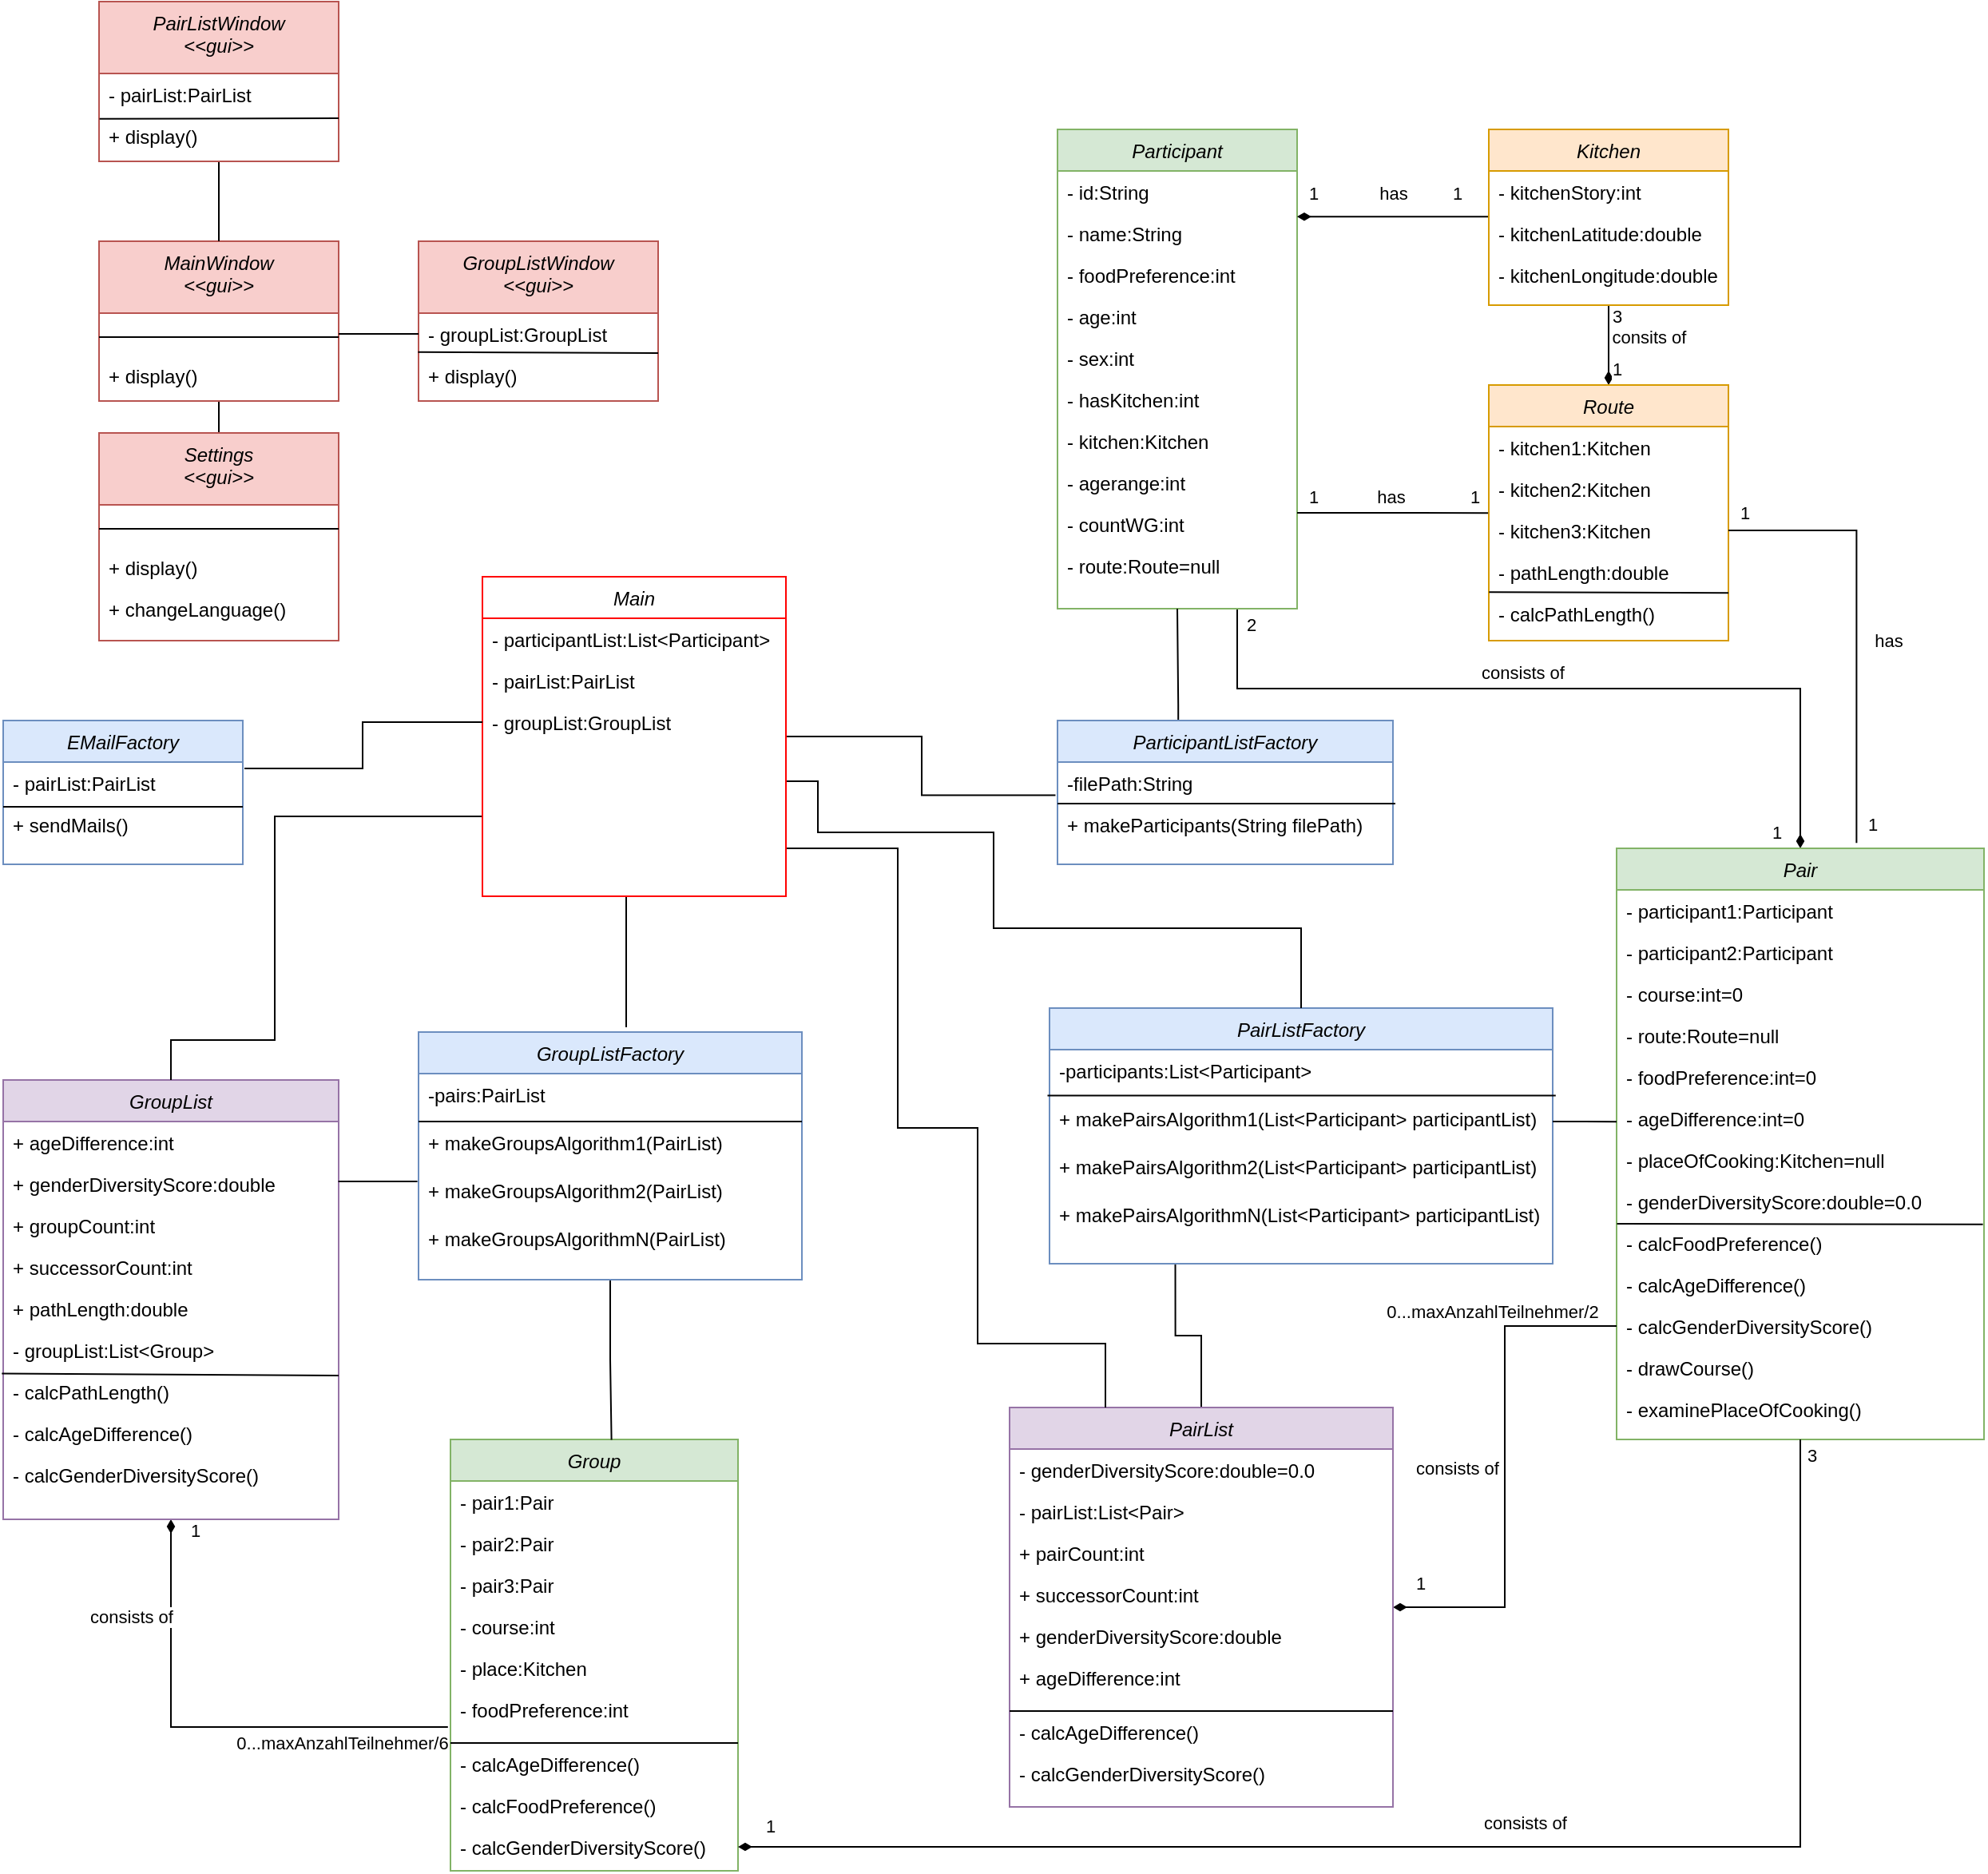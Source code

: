 <mxfile version="21.1.8" type="device">
  <diagram id="C5RBs43oDa-KdzZeNtuy" name="Page-1">
    <mxGraphModel dx="3352" dy="2572" grid="1" gridSize="10" guides="1" tooltips="1" connect="1" arrows="1" fold="1" page="1" pageScale="1" pageWidth="827" pageHeight="1169" math="0" shadow="0">
      <root>
        <mxCell id="WIyWlLk6GJQsqaUBKTNV-0" />
        <mxCell id="WIyWlLk6GJQsqaUBKTNV-1" parent="WIyWlLk6GJQsqaUBKTNV-0" />
        <mxCell id="pn9Ls0j83_W9WzENtGYj-28" style="edgeStyle=orthogonalEdgeStyle;rounded=0;orthogonalLoop=1;jettySize=auto;html=1;exitX=0.75;exitY=1;exitDx=0;exitDy=0;entryX=0.5;entryY=0;entryDx=0;entryDy=0;endArrow=diamondThin;endFill=1;startArrow=none;startFill=0;" edge="1" parent="WIyWlLk6GJQsqaUBKTNV-1" source="zkfFHV4jXpPFQw0GAbJ--0" target="CBg2-a1gh84XZF2JquD5-45">
          <mxGeometry relative="1" as="geometry">
            <Array as="points">
              <mxPoint x="132" y="370" />
              <mxPoint x="485" y="370" />
            </Array>
          </mxGeometry>
        </mxCell>
        <mxCell id="pn9Ls0j83_W9WzENtGYj-42" value="1" style="edgeLabel;html=1;align=center;verticalAlign=middle;resizable=0;points=[];" vertex="1" connectable="0" parent="pn9Ls0j83_W9WzENtGYj-28">
          <mxGeometry x="0.929" y="-3" relative="1" as="geometry">
            <mxPoint x="-12" y="8" as="offset" />
          </mxGeometry>
        </mxCell>
        <mxCell id="pn9Ls0j83_W9WzENtGYj-43" value="2" style="edgeLabel;html=1;align=center;verticalAlign=middle;resizable=0;points=[];" vertex="1" connectable="0" parent="pn9Ls0j83_W9WzENtGYj-28">
          <mxGeometry x="-0.945" y="-1" relative="1" as="geometry">
            <mxPoint x="9" y="-4" as="offset" />
          </mxGeometry>
        </mxCell>
        <mxCell id="pn9Ls0j83_W9WzENtGYj-44" value="consists of" style="edgeLabel;html=1;align=center;verticalAlign=middle;resizable=0;points=[];" vertex="1" connectable="0" parent="pn9Ls0j83_W9WzENtGYj-28">
          <mxGeometry x="-0.14" y="2" relative="1" as="geometry">
            <mxPoint x="12" y="-8" as="offset" />
          </mxGeometry>
        </mxCell>
        <mxCell id="zkfFHV4jXpPFQw0GAbJ--0" value="Participant" style="swimlane;fontStyle=2;align=center;verticalAlign=top;childLayout=stackLayout;horizontal=1;startSize=26;horizontalStack=0;resizeParent=1;resizeLast=0;collapsible=1;marginBottom=0;rounded=0;shadow=0;strokeWidth=1;fillColor=#d5e8d4;strokeColor=#82b366;" parent="WIyWlLk6GJQsqaUBKTNV-1" vertex="1">
          <mxGeometry x="20" y="20" width="150" height="300" as="geometry">
            <mxRectangle x="230" y="140" width="160" height="26" as="alternateBounds" />
          </mxGeometry>
        </mxCell>
        <mxCell id="zkfFHV4jXpPFQw0GAbJ--1" value="- id:String" style="text;align=left;verticalAlign=top;spacingLeft=4;spacingRight=4;overflow=hidden;rotatable=0;points=[[0,0.5],[1,0.5]];portConstraint=eastwest;" parent="zkfFHV4jXpPFQw0GAbJ--0" vertex="1">
          <mxGeometry y="26" width="150" height="26" as="geometry" />
        </mxCell>
        <mxCell id="zkfFHV4jXpPFQw0GAbJ--2" value="- name:String" style="text;align=left;verticalAlign=top;spacingLeft=4;spacingRight=4;overflow=hidden;rotatable=0;points=[[0,0.5],[1,0.5]];portConstraint=eastwest;rounded=0;shadow=0;html=0;" parent="zkfFHV4jXpPFQw0GAbJ--0" vertex="1">
          <mxGeometry y="52" width="150" height="26" as="geometry" />
        </mxCell>
        <mxCell id="CBg2-a1gh84XZF2JquD5-1" value="- foodPreference:int" style="text;align=left;verticalAlign=top;spacingLeft=4;spacingRight=4;overflow=hidden;rotatable=0;points=[[0,0.5],[1,0.5]];portConstraint=eastwest;rounded=0;shadow=0;html=0;" parent="zkfFHV4jXpPFQw0GAbJ--0" vertex="1">
          <mxGeometry y="78" width="150" height="26" as="geometry" />
        </mxCell>
        <mxCell id="zkfFHV4jXpPFQw0GAbJ--3" value="- age:int" style="text;align=left;verticalAlign=top;spacingLeft=4;spacingRight=4;overflow=hidden;rotatable=0;points=[[0,0.5],[1,0.5]];portConstraint=eastwest;rounded=0;shadow=0;html=0;" parent="zkfFHV4jXpPFQw0GAbJ--0" vertex="1">
          <mxGeometry y="104" width="150" height="26" as="geometry" />
        </mxCell>
        <mxCell id="CBg2-a1gh84XZF2JquD5-4" value="- sex:int" style="text;align=left;verticalAlign=top;spacingLeft=4;spacingRight=4;overflow=hidden;rotatable=0;points=[[0,0.5],[1,0.5]];portConstraint=eastwest;rounded=0;shadow=0;html=0;" parent="zkfFHV4jXpPFQw0GAbJ--0" vertex="1">
          <mxGeometry y="130" width="150" height="26" as="geometry" />
        </mxCell>
        <mxCell id="CBg2-a1gh84XZF2JquD5-5" value="- hasKitchen:int" style="text;align=left;verticalAlign=top;spacingLeft=4;spacingRight=4;overflow=hidden;rotatable=0;points=[[0,0.5],[1,0.5]];portConstraint=eastwest;rounded=0;shadow=0;html=0;" parent="zkfFHV4jXpPFQw0GAbJ--0" vertex="1">
          <mxGeometry y="156" width="150" height="26" as="geometry" />
        </mxCell>
        <mxCell id="CBg2-a1gh84XZF2JquD5-7" value="- kitchen:Kitchen" style="text;align=left;verticalAlign=top;spacingLeft=4;spacingRight=4;overflow=hidden;rotatable=0;points=[[0,0.5],[1,0.5]];portConstraint=eastwest;rounded=0;shadow=0;html=0;" parent="zkfFHV4jXpPFQw0GAbJ--0" vertex="1">
          <mxGeometry y="182" width="150" height="26" as="geometry" />
        </mxCell>
        <mxCell id="CBg2-a1gh84XZF2JquD5-10" value="- agerange:int" style="text;align=left;verticalAlign=top;spacingLeft=4;spacingRight=4;overflow=hidden;rotatable=0;points=[[0,0.5],[1,0.5]];portConstraint=eastwest;rounded=0;shadow=0;html=0;" parent="zkfFHV4jXpPFQw0GAbJ--0" vertex="1">
          <mxGeometry y="208" width="150" height="26" as="geometry" />
        </mxCell>
        <mxCell id="CBg2-a1gh84XZF2JquD5-11" value="- countWG:int" style="text;align=left;verticalAlign=top;spacingLeft=4;spacingRight=4;overflow=hidden;rotatable=0;points=[[0,0.5],[1,0.5]];portConstraint=eastwest;rounded=0;shadow=0;html=0;" parent="zkfFHV4jXpPFQw0GAbJ--0" vertex="1">
          <mxGeometry y="234" width="150" height="26" as="geometry" />
        </mxCell>
        <mxCell id="CBg2-a1gh84XZF2JquD5-30" value="- route:Route=null" style="text;align=left;verticalAlign=top;spacingLeft=4;spacingRight=4;overflow=hidden;rotatable=0;points=[[0,0.5],[1,0.5]];portConstraint=eastwest;rounded=0;shadow=0;html=0;" parent="zkfFHV4jXpPFQw0GAbJ--0" vertex="1">
          <mxGeometry y="260" width="150" height="26" as="geometry" />
        </mxCell>
        <mxCell id="CBg2-a1gh84XZF2JquD5-13" value="" style="endArrow=none;html=1;rounded=0;endFill=0;startArrow=diamondThin;startFill=1;" parent="WIyWlLk6GJQsqaUBKTNV-1" edge="1">
          <mxGeometry width="50" height="50" relative="1" as="geometry">
            <mxPoint x="170" y="74.58" as="sourcePoint" />
            <mxPoint x="290" y="74.58" as="targetPoint" />
          </mxGeometry>
        </mxCell>
        <mxCell id="CBg2-a1gh84XZF2JquD5-32" value="has" style="edgeLabel;html=1;align=center;verticalAlign=middle;resizable=0;points=[];" parent="CBg2-a1gh84XZF2JquD5-13" vertex="1" connectable="0">
          <mxGeometry x="-0.317" y="1" relative="1" as="geometry">
            <mxPoint x="19" y="-14" as="offset" />
          </mxGeometry>
        </mxCell>
        <mxCell id="CBg2-a1gh84XZF2JquD5-33" value="1" style="edgeLabel;html=1;align=center;verticalAlign=middle;resizable=0;points=[];" parent="CBg2-a1gh84XZF2JquD5-13" vertex="1" connectable="0">
          <mxGeometry x="-0.604" relative="1" as="geometry">
            <mxPoint x="-14" y="-15" as="offset" />
          </mxGeometry>
        </mxCell>
        <mxCell id="CBg2-a1gh84XZF2JquD5-34" value="1" style="edgeLabel;html=1;align=center;verticalAlign=middle;resizable=0;points=[];" parent="CBg2-a1gh84XZF2JquD5-13" vertex="1" connectable="0">
          <mxGeometry x="0.329" y="2" relative="1" as="geometry">
            <mxPoint x="20" y="-13" as="offset" />
          </mxGeometry>
        </mxCell>
        <mxCell id="pn9Ls0j83_W9WzENtGYj-34" value="1" style="edgeStyle=orthogonalEdgeStyle;rounded=0;orthogonalLoop=1;jettySize=auto;html=1;exitX=0.5;exitY=1;exitDx=0;exitDy=0;entryX=0.5;entryY=0;entryDx=0;entryDy=0;endArrow=diamondThin;endFill=1;" edge="1" parent="WIyWlLk6GJQsqaUBKTNV-1" source="CBg2-a1gh84XZF2JquD5-16" target="CBg2-a1gh84XZF2JquD5-35">
          <mxGeometry x="0.6" y="5" relative="1" as="geometry">
            <mxPoint as="offset" />
          </mxGeometry>
        </mxCell>
        <mxCell id="pn9Ls0j83_W9WzENtGYj-48" value="3" style="edgeLabel;html=1;align=center;verticalAlign=middle;resizable=0;points=[];" vertex="1" connectable="0" parent="pn9Ls0j83_W9WzENtGYj-34">
          <mxGeometry x="-0.813" relative="1" as="geometry">
            <mxPoint x="5" y="2" as="offset" />
          </mxGeometry>
        </mxCell>
        <mxCell id="pn9Ls0j83_W9WzENtGYj-49" value="consits of" style="edgeLabel;html=1;align=center;verticalAlign=middle;resizable=0;points=[];" vertex="1" connectable="0" parent="pn9Ls0j83_W9WzENtGYj-34">
          <mxGeometry x="-0.712" y="-1" relative="1" as="geometry">
            <mxPoint x="26" y="13" as="offset" />
          </mxGeometry>
        </mxCell>
        <mxCell id="CBg2-a1gh84XZF2JquD5-16" value="Kitchen" style="swimlane;fontStyle=2;align=center;verticalAlign=top;childLayout=stackLayout;horizontal=1;startSize=26;horizontalStack=0;resizeParent=1;resizeLast=0;collapsible=1;marginBottom=0;rounded=0;shadow=0;strokeWidth=1;fillColor=#ffe6cc;strokeColor=#d79b00;" parent="WIyWlLk6GJQsqaUBKTNV-1" vertex="1">
          <mxGeometry x="290" y="20" width="150" height="110" as="geometry">
            <mxRectangle x="230" y="140" width="160" height="26" as="alternateBounds" />
          </mxGeometry>
        </mxCell>
        <mxCell id="CBg2-a1gh84XZF2JquD5-27" value="- kitchenStory:int" style="text;align=left;verticalAlign=top;spacingLeft=4;spacingRight=4;overflow=hidden;rotatable=0;points=[[0,0.5],[1,0.5]];portConstraint=eastwest;" parent="CBg2-a1gh84XZF2JquD5-16" vertex="1">
          <mxGeometry y="26" width="150" height="26" as="geometry" />
        </mxCell>
        <mxCell id="CBg2-a1gh84XZF2JquD5-28" value="- kitchenLatitude:double" style="text;align=left;verticalAlign=top;spacingLeft=4;spacingRight=4;overflow=hidden;rotatable=0;points=[[0,0.5],[1,0.5]];portConstraint=eastwest;" parent="CBg2-a1gh84XZF2JquD5-16" vertex="1">
          <mxGeometry y="52" width="150" height="26" as="geometry" />
        </mxCell>
        <mxCell id="CBg2-a1gh84XZF2JquD5-29" value="- kitchenLongitude:double" style="text;align=left;verticalAlign=top;spacingLeft=4;spacingRight=4;overflow=hidden;rotatable=0;points=[[0,0.5],[1,0.5]];portConstraint=eastwest;" parent="CBg2-a1gh84XZF2JquD5-16" vertex="1">
          <mxGeometry y="78" width="150" height="26" as="geometry" />
        </mxCell>
        <mxCell id="CBg2-a1gh84XZF2JquD5-35" value="Route" style="swimlane;fontStyle=2;align=center;verticalAlign=top;childLayout=stackLayout;horizontal=1;startSize=26;horizontalStack=0;resizeParent=1;resizeLast=0;collapsible=1;marginBottom=0;rounded=0;shadow=0;strokeWidth=1;fillColor=#ffe6cc;strokeColor=#d79b00;" parent="WIyWlLk6GJQsqaUBKTNV-1" vertex="1">
          <mxGeometry x="290" y="180" width="150" height="160" as="geometry">
            <mxRectangle x="230" y="140" width="160" height="26" as="alternateBounds" />
          </mxGeometry>
        </mxCell>
        <mxCell id="CBg2-a1gh84XZF2JquD5-36" value="- kitchen1:Kitchen" style="text;align=left;verticalAlign=top;spacingLeft=4;spacingRight=4;overflow=hidden;rotatable=0;points=[[0,0.5],[1,0.5]];portConstraint=eastwest;" parent="CBg2-a1gh84XZF2JquD5-35" vertex="1">
          <mxGeometry y="26" width="150" height="26" as="geometry" />
        </mxCell>
        <mxCell id="CBg2-a1gh84XZF2JquD5-37" value="- kitchen2:Kitchen" style="text;align=left;verticalAlign=top;spacingLeft=4;spacingRight=4;overflow=hidden;rotatable=0;points=[[0,0.5],[1,0.5]];portConstraint=eastwest;" parent="CBg2-a1gh84XZF2JquD5-35" vertex="1">
          <mxGeometry y="52" width="150" height="26" as="geometry" />
        </mxCell>
        <mxCell id="CBg2-a1gh84XZF2JquD5-38" value="- kitchen3:Kitchen" style="text;align=left;verticalAlign=top;spacingLeft=4;spacingRight=4;overflow=hidden;rotatable=0;points=[[0,0.5],[1,0.5]];portConstraint=eastwest;" parent="CBg2-a1gh84XZF2JquD5-35" vertex="1">
          <mxGeometry y="78" width="150" height="26" as="geometry" />
        </mxCell>
        <mxCell id="CBg2-a1gh84XZF2JquD5-39" value="- pathLength:double" style="text;align=left;verticalAlign=top;spacingLeft=4;spacingRight=4;overflow=hidden;rotatable=0;points=[[0,0.5],[1,0.5]];portConstraint=eastwest;" parent="CBg2-a1gh84XZF2JquD5-35" vertex="1">
          <mxGeometry y="104" width="150" height="26" as="geometry" />
        </mxCell>
        <mxCell id="pn9Ls0j83_W9WzENtGYj-53" value="" style="endArrow=none;html=1;rounded=0;exitX=0.001;exitY=-0.013;exitDx=0;exitDy=0;exitPerimeter=0;entryX=1;entryY=0.003;entryDx=0;entryDy=0;entryPerimeter=0;" edge="1" parent="CBg2-a1gh84XZF2JquD5-35" source="pn9Ls0j83_W9WzENtGYj-54" target="pn9Ls0j83_W9WzENtGYj-54">
          <mxGeometry width="50" height="50" relative="1" as="geometry">
            <mxPoint x="100" y="180" as="sourcePoint" />
            <mxPoint x="150" y="130" as="targetPoint" />
          </mxGeometry>
        </mxCell>
        <mxCell id="pn9Ls0j83_W9WzENtGYj-54" value="- calcPathLength()" style="text;align=left;verticalAlign=top;spacingLeft=4;spacingRight=4;overflow=hidden;rotatable=0;points=[[0,0.5],[1,0.5]];portConstraint=eastwest;" vertex="1" parent="CBg2-a1gh84XZF2JquD5-35">
          <mxGeometry y="130" width="150" height="26" as="geometry" />
        </mxCell>
        <mxCell id="CBg2-a1gh84XZF2JquD5-40" value="" style="endArrow=none;html=1;rounded=0;entryX=-0.003;entryY=0.08;entryDx=0;entryDy=0;entryPerimeter=0;endFill=0;" parent="WIyWlLk6GJQsqaUBKTNV-1" target="CBg2-a1gh84XZF2JquD5-38" edge="1">
          <mxGeometry width="50" height="50" relative="1" as="geometry">
            <mxPoint x="170" y="260" as="sourcePoint" />
            <mxPoint x="220" y="210" as="targetPoint" />
          </mxGeometry>
        </mxCell>
        <mxCell id="CBg2-a1gh84XZF2JquD5-41" value="has&amp;nbsp;" style="edgeLabel;html=1;align=center;verticalAlign=middle;resizable=0;points=[];" parent="CBg2-a1gh84XZF2JquD5-40" vertex="1" connectable="0">
          <mxGeometry x="-0.164" relative="1" as="geometry">
            <mxPoint x="10" y="-10" as="offset" />
          </mxGeometry>
        </mxCell>
        <mxCell id="CBg2-a1gh84XZF2JquD5-42" value="1" style="edgeLabel;html=1;align=center;verticalAlign=middle;resizable=0;points=[];" parent="CBg2-a1gh84XZF2JquD5-40" vertex="1" connectable="0">
          <mxGeometry x="-0.568" y="2" relative="1" as="geometry">
            <mxPoint x="-16" y="-8" as="offset" />
          </mxGeometry>
        </mxCell>
        <mxCell id="CBg2-a1gh84XZF2JquD5-43" value="1" style="edgeLabel;html=1;align=center;verticalAlign=middle;resizable=0;points=[];" parent="CBg2-a1gh84XZF2JquD5-40" vertex="1" connectable="0">
          <mxGeometry x="0.529" y="1" relative="1" as="geometry">
            <mxPoint x="19" y="-9" as="offset" />
          </mxGeometry>
        </mxCell>
        <mxCell id="CBg2-a1gh84XZF2JquD5-45" value="Pair" style="swimlane;fontStyle=2;align=center;verticalAlign=top;childLayout=stackLayout;horizontal=1;startSize=26;horizontalStack=0;resizeParent=1;resizeLast=0;collapsible=1;marginBottom=0;rounded=0;shadow=0;strokeWidth=1;fillColor=#d5e8d4;strokeColor=#82b366;" parent="WIyWlLk6GJQsqaUBKTNV-1" vertex="1">
          <mxGeometry x="370" y="470" width="230" height="370" as="geometry">
            <mxRectangle x="230" y="140" width="160" height="26" as="alternateBounds" />
          </mxGeometry>
        </mxCell>
        <mxCell id="pn9Ls0j83_W9WzENtGYj-27" value="- participant1:Participant" style="text;align=left;verticalAlign=top;spacingLeft=4;spacingRight=4;overflow=hidden;rotatable=0;points=[[0,0.5],[1,0.5]];portConstraint=eastwest;" vertex="1" parent="CBg2-a1gh84XZF2JquD5-45">
          <mxGeometry y="26" width="230" height="26" as="geometry" />
        </mxCell>
        <mxCell id="pn9Ls0j83_W9WzENtGYj-29" value="- participant2:Participant" style="text;align=left;verticalAlign=top;spacingLeft=4;spacingRight=4;overflow=hidden;rotatable=0;points=[[0,0.5],[1,0.5]];portConstraint=eastwest;" vertex="1" parent="CBg2-a1gh84XZF2JquD5-45">
          <mxGeometry y="52" width="230" height="26" as="geometry" />
        </mxCell>
        <mxCell id="pn9Ls0j83_W9WzENtGYj-31" value="- course:int=0" style="text;align=left;verticalAlign=top;spacingLeft=4;spacingRight=4;overflow=hidden;rotatable=0;points=[[0,0.5],[1,0.5]];portConstraint=eastwest;" vertex="1" parent="CBg2-a1gh84XZF2JquD5-45">
          <mxGeometry y="78" width="230" height="26" as="geometry" />
        </mxCell>
        <mxCell id="pn9Ls0j83_W9WzENtGYj-32" value="- route:Route=null" style="text;align=left;verticalAlign=top;spacingLeft=4;spacingRight=4;overflow=hidden;rotatable=0;points=[[0,0.5],[1,0.5]];portConstraint=eastwest;" vertex="1" parent="CBg2-a1gh84XZF2JquD5-45">
          <mxGeometry y="104" width="230" height="26" as="geometry" />
        </mxCell>
        <mxCell id="pn9Ls0j83_W9WzENtGYj-36" value="- foodPreference:int=0" style="text;align=left;verticalAlign=top;spacingLeft=4;spacingRight=4;overflow=hidden;rotatable=0;points=[[0,0.5],[1,0.5]];portConstraint=eastwest;" vertex="1" parent="CBg2-a1gh84XZF2JquD5-45">
          <mxGeometry y="130" width="230" height="26" as="geometry" />
        </mxCell>
        <mxCell id="pn9Ls0j83_W9WzENtGYj-37" value="- ageDifference:int=0" style="text;align=left;verticalAlign=top;spacingLeft=4;spacingRight=4;overflow=hidden;rotatable=0;points=[[0,0.5],[1,0.5]];portConstraint=eastwest;" vertex="1" parent="CBg2-a1gh84XZF2JquD5-45">
          <mxGeometry y="156" width="230" height="26" as="geometry" />
        </mxCell>
        <mxCell id="pn9Ls0j83_W9WzENtGYj-56" value="- placeOfCooking:Kitchen=null" style="text;align=left;verticalAlign=top;spacingLeft=4;spacingRight=4;overflow=hidden;rotatable=0;points=[[0,0.5],[1,0.5]];portConstraint=eastwest;" vertex="1" parent="CBg2-a1gh84XZF2JquD5-45">
          <mxGeometry y="182" width="230" height="26" as="geometry" />
        </mxCell>
        <mxCell id="pn9Ls0j83_W9WzENtGYj-38" value="- genderDiversityScore:double=0.0" style="text;align=left;verticalAlign=top;spacingLeft=4;spacingRight=4;overflow=hidden;rotatable=0;points=[[0,0.5],[1,0.5]];portConstraint=eastwest;" vertex="1" parent="CBg2-a1gh84XZF2JquD5-45">
          <mxGeometry y="208" width="230" height="26" as="geometry" />
        </mxCell>
        <mxCell id="pn9Ls0j83_W9WzENtGYj-40" value="" style="endArrow=none;html=1;rounded=0;exitX=0.001;exitY=1.038;exitDx=0;exitDy=0;exitPerimeter=0;entryX=0.997;entryY=1.054;entryDx=0;entryDy=0;entryPerimeter=0;" edge="1" parent="CBg2-a1gh84XZF2JquD5-45" source="pn9Ls0j83_W9WzENtGYj-38" target="pn9Ls0j83_W9WzENtGYj-38">
          <mxGeometry width="50" height="50" relative="1" as="geometry">
            <mxPoint x="180" y="258" as="sourcePoint" />
            <mxPoint x="230" y="210" as="targetPoint" />
          </mxGeometry>
        </mxCell>
        <mxCell id="pn9Ls0j83_W9WzENtGYj-41" value="- calcFoodPreference()" style="text;align=left;verticalAlign=top;spacingLeft=4;spacingRight=4;overflow=hidden;rotatable=0;points=[[0,0.5],[1,0.5]];portConstraint=eastwest;" vertex="1" parent="CBg2-a1gh84XZF2JquD5-45">
          <mxGeometry y="234" width="230" height="26" as="geometry" />
        </mxCell>
        <mxCell id="pn9Ls0j83_W9WzENtGYj-50" value="- calcAgeDifference()" style="text;align=left;verticalAlign=top;spacingLeft=4;spacingRight=4;overflow=hidden;rotatable=0;points=[[0,0.5],[1,0.5]];portConstraint=eastwest;" vertex="1" parent="CBg2-a1gh84XZF2JquD5-45">
          <mxGeometry y="260" width="230" height="26" as="geometry" />
        </mxCell>
        <mxCell id="pn9Ls0j83_W9WzENtGYj-51" value="- calcGenderDiversityScore()" style="text;align=left;verticalAlign=top;spacingLeft=4;spacingRight=4;overflow=hidden;rotatable=0;points=[[0,0.5],[1,0.5]];portConstraint=eastwest;" vertex="1" parent="CBg2-a1gh84XZF2JquD5-45">
          <mxGeometry y="286" width="230" height="26" as="geometry" />
        </mxCell>
        <mxCell id="pn9Ls0j83_W9WzENtGYj-55" value="- drawCourse()" style="text;align=left;verticalAlign=top;spacingLeft=4;spacingRight=4;overflow=hidden;rotatable=0;points=[[0,0.5],[1,0.5]];portConstraint=eastwest;" vertex="1" parent="CBg2-a1gh84XZF2JquD5-45">
          <mxGeometry y="312" width="230" height="26" as="geometry" />
        </mxCell>
        <mxCell id="pn9Ls0j83_W9WzENtGYj-58" value="- examinePlaceOfCooking()" style="text;align=left;verticalAlign=top;spacingLeft=4;spacingRight=4;overflow=hidden;rotatable=0;points=[[0,0.5],[1,0.5]];portConstraint=eastwest;" vertex="1" parent="CBg2-a1gh84XZF2JquD5-45">
          <mxGeometry y="338" width="230" height="26" as="geometry" />
        </mxCell>
        <mxCell id="CBg2-a1gh84XZF2JquD5-49" value="Group" style="swimlane;fontStyle=2;align=center;verticalAlign=top;childLayout=stackLayout;horizontal=1;startSize=26;horizontalStack=0;resizeParent=1;resizeLast=0;collapsible=1;marginBottom=0;rounded=0;shadow=0;strokeWidth=1;fillColor=#d5e8d4;strokeColor=#82b366;" parent="WIyWlLk6GJQsqaUBKTNV-1" vertex="1">
          <mxGeometry x="-360" y="840" width="180" height="270" as="geometry">
            <mxRectangle x="230" y="140" width="160" height="26" as="alternateBounds" />
          </mxGeometry>
        </mxCell>
        <mxCell id="pn9Ls0j83_W9WzENtGYj-92" value="- pair1:Pair" style="text;align=left;verticalAlign=top;spacingLeft=4;spacingRight=4;overflow=hidden;rotatable=0;points=[[0,0.5],[1,0.5]];portConstraint=eastwest;" vertex="1" parent="CBg2-a1gh84XZF2JquD5-49">
          <mxGeometry y="26" width="180" height="26" as="geometry" />
        </mxCell>
        <mxCell id="pn9Ls0j83_W9WzENtGYj-93" value="- pair2:Pair" style="text;align=left;verticalAlign=top;spacingLeft=4;spacingRight=4;overflow=hidden;rotatable=0;points=[[0,0.5],[1,0.5]];portConstraint=eastwest;" vertex="1" parent="CBg2-a1gh84XZF2JquD5-49">
          <mxGeometry y="52" width="180" height="26" as="geometry" />
        </mxCell>
        <mxCell id="pn9Ls0j83_W9WzENtGYj-94" value="- pair3:Pair" style="text;align=left;verticalAlign=top;spacingLeft=4;spacingRight=4;overflow=hidden;rotatable=0;points=[[0,0.5],[1,0.5]];portConstraint=eastwest;" vertex="1" parent="CBg2-a1gh84XZF2JquD5-49">
          <mxGeometry y="78" width="180" height="26" as="geometry" />
        </mxCell>
        <mxCell id="pn9Ls0j83_W9WzENtGYj-95" value="- course:int" style="text;align=left;verticalAlign=top;spacingLeft=4;spacingRight=4;overflow=hidden;rotatable=0;points=[[0,0.5],[1,0.5]];portConstraint=eastwest;" vertex="1" parent="CBg2-a1gh84XZF2JquD5-49">
          <mxGeometry y="104" width="180" height="26" as="geometry" />
        </mxCell>
        <mxCell id="pn9Ls0j83_W9WzENtGYj-96" value="- place:Kitchen" style="text;align=left;verticalAlign=top;spacingLeft=4;spacingRight=4;overflow=hidden;rotatable=0;points=[[0,0.5],[1,0.5]];portConstraint=eastwest;" vertex="1" parent="CBg2-a1gh84XZF2JquD5-49">
          <mxGeometry y="130" width="180" height="26" as="geometry" />
        </mxCell>
        <mxCell id="pn9Ls0j83_W9WzENtGYj-98" value="" style="endArrow=none;html=1;rounded=0;" edge="1" parent="CBg2-a1gh84XZF2JquD5-49">
          <mxGeometry width="50" height="50" relative="1" as="geometry">
            <mxPoint y="190" as="sourcePoint" />
            <mxPoint x="150" y="190" as="targetPoint" />
          </mxGeometry>
        </mxCell>
        <mxCell id="pn9Ls0j83_W9WzENtGYj-99" value="- foodPreference:int" style="text;align=left;verticalAlign=top;spacingLeft=4;spacingRight=4;overflow=hidden;rotatable=0;points=[[0,0.5],[1,0.5]];portConstraint=eastwest;" vertex="1" parent="CBg2-a1gh84XZF2JquD5-49">
          <mxGeometry y="156" width="180" height="26" as="geometry" />
        </mxCell>
        <mxCell id="pn9Ls0j83_W9WzENtGYj-101" style="text;align=left;verticalAlign=top;spacingLeft=4;spacingRight=4;overflow=hidden;rotatable=0;points=[[0,0.5],[1,0.5]];portConstraint=eastwest;" vertex="1" parent="CBg2-a1gh84XZF2JquD5-49">
          <mxGeometry y="182" width="180" height="8" as="geometry" />
        </mxCell>
        <mxCell id="pn9Ls0j83_W9WzENtGYj-104" value="" style="endArrow=none;html=1;rounded=0;exitX=0.828;exitY=-0.001;exitDx=0;exitDy=0;exitPerimeter=0;" edge="1" parent="CBg2-a1gh84XZF2JquD5-49" source="pn9Ls0j83_W9WzENtGYj-100">
          <mxGeometry width="50" height="50" relative="1" as="geometry">
            <mxPoint x="130" y="240" as="sourcePoint" />
            <mxPoint x="180" y="190" as="targetPoint" />
          </mxGeometry>
        </mxCell>
        <mxCell id="pn9Ls0j83_W9WzENtGYj-100" value="- calcAgeDifference()" style="text;align=left;verticalAlign=top;spacingLeft=4;spacingRight=4;overflow=hidden;rotatable=0;points=[[0,0.5],[1,0.5]];portConstraint=eastwest;" vertex="1" parent="CBg2-a1gh84XZF2JquD5-49">
          <mxGeometry y="190" width="180" height="26" as="geometry" />
        </mxCell>
        <mxCell id="pn9Ls0j83_W9WzENtGYj-102" value="- calcFoodPreference()" style="text;align=left;verticalAlign=top;spacingLeft=4;spacingRight=4;overflow=hidden;rotatable=0;points=[[0,0.5],[1,0.5]];portConstraint=eastwest;" vertex="1" parent="CBg2-a1gh84XZF2JquD5-49">
          <mxGeometry y="216" width="180" height="26" as="geometry" />
        </mxCell>
        <mxCell id="pn9Ls0j83_W9WzENtGYj-103" value="- calcGenderDiversityScore()" style="text;align=left;verticalAlign=top;spacingLeft=4;spacingRight=4;overflow=hidden;rotatable=0;points=[[0,0.5],[1,0.5]];portConstraint=eastwest;" vertex="1" parent="CBg2-a1gh84XZF2JquD5-49">
          <mxGeometry y="242" width="180" height="26" as="geometry" />
        </mxCell>
        <mxCell id="pn9Ls0j83_W9WzENtGYj-0" style="edgeStyle=orthogonalEdgeStyle;rounded=0;orthogonalLoop=1;jettySize=auto;html=1;entryX=0.5;entryY=1;entryDx=0;entryDy=0;endArrow=none;endFill=0;exitX=0.36;exitY=0.004;exitDx=0;exitDy=0;exitPerimeter=0;" edge="1" parent="WIyWlLk6GJQsqaUBKTNV-1" source="CBg2-a1gh84XZF2JquD5-50" target="zkfFHV4jXpPFQw0GAbJ--0">
          <mxGeometry relative="1" as="geometry">
            <mxPoint x="100" y="380" as="sourcePoint" />
            <Array as="points">
              <mxPoint x="96" y="380" />
              <mxPoint x="95" y="380" />
            </Array>
          </mxGeometry>
        </mxCell>
        <mxCell id="CBg2-a1gh84XZF2JquD5-50" value="ParticipantListFactory" style="swimlane;fontStyle=2;align=center;verticalAlign=top;childLayout=stackLayout;horizontal=1;startSize=26;horizontalStack=0;resizeParent=1;resizeLast=0;collapsible=1;marginBottom=0;rounded=0;shadow=0;strokeWidth=1;fillColor=#dae8fc;strokeColor=#6c8ebf;" parent="WIyWlLk6GJQsqaUBKTNV-1" vertex="1">
          <mxGeometry x="20" y="390" width="210" height="90" as="geometry">
            <mxRectangle x="230" y="140" width="160" height="26" as="alternateBounds" />
          </mxGeometry>
        </mxCell>
        <mxCell id="pn9Ls0j83_W9WzENtGYj-2" value="" style="endArrow=none;html=1;rounded=0;entryX=1.007;entryY=0.998;entryDx=0;entryDy=0;entryPerimeter=0;" edge="1" parent="CBg2-a1gh84XZF2JquD5-50">
          <mxGeometry width="50" height="50" relative="1" as="geometry">
            <mxPoint y="52" as="sourcePoint" />
            <mxPoint x="211.47" y="51.948" as="targetPoint" />
          </mxGeometry>
        </mxCell>
        <mxCell id="pn9Ls0j83_W9WzENtGYj-23" value="-filePath:String" style="text;align=left;verticalAlign=top;spacingLeft=4;spacingRight=4;overflow=hidden;rotatable=0;points=[[0,0.5],[1,0.5]];portConstraint=eastwest;rounded=0;shadow=0;html=0;" vertex="1" parent="CBg2-a1gh84XZF2JquD5-50">
          <mxGeometry y="26" width="210" height="26" as="geometry" />
        </mxCell>
        <mxCell id="pn9Ls0j83_W9WzENtGYj-3" value="+ makeParticipants(String filePath)" style="text;align=left;verticalAlign=top;spacingLeft=4;spacingRight=4;overflow=hidden;rotatable=0;points=[[0,0.5],[1,0.5]];portConstraint=eastwest;rounded=0;shadow=0;html=0;" vertex="1" parent="CBg2-a1gh84XZF2JquD5-50">
          <mxGeometry y="52" width="210" height="26" as="geometry" />
        </mxCell>
        <mxCell id="pn9Ls0j83_W9WzENtGYj-73" style="edgeStyle=orthogonalEdgeStyle;rounded=0;orthogonalLoop=1;jettySize=auto;html=1;exitX=0.25;exitY=1;exitDx=0;exitDy=0;entryX=0.5;entryY=0;entryDx=0;entryDy=0;endArrow=none;endFill=0;" edge="1" parent="WIyWlLk6GJQsqaUBKTNV-1" source="CBg2-a1gh84XZF2JquD5-51" target="CBg2-a1gh84XZF2JquD5-54">
          <mxGeometry relative="1" as="geometry" />
        </mxCell>
        <mxCell id="CBg2-a1gh84XZF2JquD5-51" value="PairListFactory" style="swimlane;fontStyle=2;align=center;verticalAlign=top;childLayout=stackLayout;horizontal=1;startSize=26;horizontalStack=0;resizeParent=1;resizeLast=0;collapsible=1;marginBottom=0;rounded=0;shadow=0;strokeWidth=1;fillColor=#dae8fc;strokeColor=#6c8ebf;" parent="WIyWlLk6GJQsqaUBKTNV-1" vertex="1">
          <mxGeometry x="15" y="570" width="315" height="160" as="geometry">
            <mxRectangle x="230" y="140" width="160" height="26" as="alternateBounds" />
          </mxGeometry>
        </mxCell>
        <mxCell id="pn9Ls0j83_W9WzENtGYj-21" value="-participants:List&lt;Participant&gt;" style="text;align=left;verticalAlign=top;spacingLeft=4;spacingRight=4;overflow=hidden;rotatable=0;points=[[0,0.5],[1,0.5]];portConstraint=eastwest;rounded=0;shadow=0;html=0;" vertex="1" parent="CBg2-a1gh84XZF2JquD5-51">
          <mxGeometry y="26" width="315" height="30" as="geometry" />
        </mxCell>
        <mxCell id="pn9Ls0j83_W9WzENtGYj-22" value="" style="endArrow=none;html=1;rounded=0;entryX=1.006;entryY=-0.043;entryDx=0;entryDy=0;entryPerimeter=0;exitX=-0.004;exitY=0.96;exitDx=0;exitDy=0;exitPerimeter=0;" edge="1" parent="CBg2-a1gh84XZF2JquD5-51" source="pn9Ls0j83_W9WzENtGYj-21" target="pn9Ls0j83_W9WzENtGYj-20">
          <mxGeometry width="50" height="50" relative="1" as="geometry">
            <mxPoint x="12.5" y="54.41" as="sourcePoint" />
            <mxPoint x="252.5" y="54.41" as="targetPoint" />
          </mxGeometry>
        </mxCell>
        <mxCell id="pn9Ls0j83_W9WzENtGYj-35" style="edgeStyle=orthogonalEdgeStyle;rounded=0;orthogonalLoop=1;jettySize=auto;html=1;exitX=1;exitY=0.5;exitDx=0;exitDy=0;endArrow=none;endFill=0;" edge="1" parent="CBg2-a1gh84XZF2JquD5-51" source="pn9Ls0j83_W9WzENtGYj-20">
          <mxGeometry relative="1" as="geometry">
            <mxPoint x="355" y="71.176" as="targetPoint" />
          </mxGeometry>
        </mxCell>
        <mxCell id="pn9Ls0j83_W9WzENtGYj-20" value="+ makePairsAlgorithm1(List&lt;Participant&gt; participantList)" style="text;align=left;verticalAlign=top;spacingLeft=4;spacingRight=4;overflow=hidden;rotatable=0;points=[[0,0.5],[1,0.5]];portConstraint=eastwest;rounded=0;shadow=0;html=0;" vertex="1" parent="CBg2-a1gh84XZF2JquD5-51">
          <mxGeometry y="56" width="315" height="30" as="geometry" />
        </mxCell>
        <mxCell id="pn9Ls0j83_W9WzENtGYj-24" value="+ makePairsAlgorithm2(List&lt;Participant&gt; participantList)" style="text;align=left;verticalAlign=top;spacingLeft=4;spacingRight=4;overflow=hidden;rotatable=0;points=[[0,0.5],[1,0.5]];portConstraint=eastwest;rounded=0;shadow=0;html=0;" vertex="1" parent="CBg2-a1gh84XZF2JquD5-51">
          <mxGeometry y="86" width="315" height="30" as="geometry" />
        </mxCell>
        <mxCell id="pn9Ls0j83_W9WzENtGYj-25" value="+ makePairsAlgorithmN(List&lt;Participant&gt; participantList)" style="text;align=left;verticalAlign=top;spacingLeft=4;spacingRight=4;overflow=hidden;rotatable=0;points=[[0,0.5],[1,0.5]];portConstraint=eastwest;rounded=0;shadow=0;html=0;" vertex="1" parent="CBg2-a1gh84XZF2JquD5-51">
          <mxGeometry y="116" width="315" height="30" as="geometry" />
        </mxCell>
        <mxCell id="pn9Ls0j83_W9WzENtGYj-107" style="edgeStyle=orthogonalEdgeStyle;rounded=0;orthogonalLoop=1;jettySize=auto;html=1;exitX=0.5;exitY=1;exitDx=0;exitDy=0;entryX=0.56;entryY=0.001;entryDx=0;entryDy=0;entryPerimeter=0;endArrow=none;endFill=0;" edge="1" parent="WIyWlLk6GJQsqaUBKTNV-1" source="CBg2-a1gh84XZF2JquD5-52" target="CBg2-a1gh84XZF2JquD5-49">
          <mxGeometry relative="1" as="geometry" />
        </mxCell>
        <mxCell id="CBg2-a1gh84XZF2JquD5-52" value="GroupListFactory&#xa;" style="swimlane;fontStyle=2;align=center;verticalAlign=top;childLayout=stackLayout;horizontal=1;startSize=26;horizontalStack=0;resizeParent=1;resizeLast=0;collapsible=1;marginBottom=0;rounded=0;shadow=0;strokeWidth=1;fillColor=#dae8fc;strokeColor=#6c8ebf;" parent="WIyWlLk6GJQsqaUBKTNV-1" vertex="1">
          <mxGeometry x="-380" y="585" width="240" height="155" as="geometry">
            <mxRectangle x="230" y="140" width="160" height="26" as="alternateBounds" />
          </mxGeometry>
        </mxCell>
        <mxCell id="pn9Ls0j83_W9WzENtGYj-85" value="-pairs:PairList" style="text;align=left;verticalAlign=top;spacingLeft=4;spacingRight=4;overflow=hidden;rotatable=0;points=[[0,0.5],[1,0.5]];portConstraint=eastwest;rounded=0;shadow=0;html=0;" vertex="1" parent="CBg2-a1gh84XZF2JquD5-52">
          <mxGeometry y="26" width="240" height="30" as="geometry" />
        </mxCell>
        <mxCell id="pn9Ls0j83_W9WzENtGYj-86" value="" style="endArrow=none;html=1;rounded=0;" edge="1" parent="CBg2-a1gh84XZF2JquD5-52">
          <mxGeometry width="50" height="50" relative="1" as="geometry">
            <mxPoint y="56" as="sourcePoint" />
            <mxPoint x="240" y="56" as="targetPoint" />
          </mxGeometry>
        </mxCell>
        <mxCell id="pn9Ls0j83_W9WzENtGYj-87" value="+ makeGroupsAlgorithm1(PairList)" style="text;align=left;verticalAlign=top;spacingLeft=4;spacingRight=4;overflow=hidden;rotatable=0;points=[[0,0.5],[1,0.5]];portConstraint=eastwest;rounded=0;shadow=0;html=0;" vertex="1" parent="CBg2-a1gh84XZF2JquD5-52">
          <mxGeometry y="56" width="240" height="30" as="geometry" />
        </mxCell>
        <mxCell id="pn9Ls0j83_W9WzENtGYj-88" value="+ makeGroupsAlgorithm2(PairList)" style="text;align=left;verticalAlign=top;spacingLeft=4;spacingRight=4;overflow=hidden;rotatable=0;points=[[0,0.5],[1,0.5]];portConstraint=eastwest;rounded=0;shadow=0;html=0;" vertex="1" parent="CBg2-a1gh84XZF2JquD5-52">
          <mxGeometry y="86" width="240" height="30" as="geometry" />
        </mxCell>
        <mxCell id="pn9Ls0j83_W9WzENtGYj-89" value="+ makeGroupsAlgorithmN(PairList)" style="text;align=left;verticalAlign=top;spacingLeft=4;spacingRight=4;overflow=hidden;rotatable=0;points=[[0,0.5],[1,0.5]];portConstraint=eastwest;rounded=0;shadow=0;html=0;" vertex="1" parent="CBg2-a1gh84XZF2JquD5-52">
          <mxGeometry y="116" width="240" height="30" as="geometry" />
        </mxCell>
        <mxCell id="CBg2-a1gh84XZF2JquD5-53" value="EMailFactory" style="swimlane;fontStyle=2;align=center;verticalAlign=top;childLayout=stackLayout;horizontal=1;startSize=26;horizontalStack=0;resizeParent=1;resizeLast=0;collapsible=1;marginBottom=0;rounded=0;shadow=0;strokeWidth=1;fillColor=#dae8fc;strokeColor=#6c8ebf;" parent="WIyWlLk6GJQsqaUBKTNV-1" vertex="1">
          <mxGeometry x="-640" y="390" width="150" height="90" as="geometry">
            <mxRectangle x="230" y="140" width="160" height="26" as="alternateBounds" />
          </mxGeometry>
        </mxCell>
        <mxCell id="pn9Ls0j83_W9WzENtGYj-128" value="- pairList:PairList" style="text;align=left;verticalAlign=top;spacingLeft=4;spacingRight=4;overflow=hidden;rotatable=0;points=[[0,0.5],[1,0.5]];portConstraint=eastwest;rounded=0;shadow=0;html=0;" vertex="1" parent="CBg2-a1gh84XZF2JquD5-53">
          <mxGeometry y="26" width="150" height="26" as="geometry" />
        </mxCell>
        <mxCell id="pn9Ls0j83_W9WzENtGYj-130" value="" style="endArrow=none;html=1;rounded=0;" edge="1" parent="CBg2-a1gh84XZF2JquD5-53">
          <mxGeometry width="50" height="50" relative="1" as="geometry">
            <mxPoint y="54" as="sourcePoint" />
            <mxPoint x="150" y="54" as="targetPoint" />
          </mxGeometry>
        </mxCell>
        <mxCell id="pn9Ls0j83_W9WzENtGYj-131" value="+ sendMails()" style="text;align=left;verticalAlign=top;spacingLeft=4;spacingRight=4;overflow=hidden;rotatable=0;points=[[0,0.5],[1,0.5]];portConstraint=eastwest;rounded=0;shadow=0;html=0;" vertex="1" parent="CBg2-a1gh84XZF2JquD5-53">
          <mxGeometry y="52" width="150" height="26" as="geometry" />
        </mxCell>
        <mxCell id="pn9Ls0j83_W9WzENtGYj-60" style="edgeStyle=orthogonalEdgeStyle;rounded=0;orthogonalLoop=1;jettySize=auto;html=1;exitX=1;exitY=0.5;exitDx=0;exitDy=0;entryX=0;entryY=0.5;entryDx=0;entryDy=0;endArrow=none;endFill=0;startArrow=diamondThin;startFill=1;" edge="1" parent="WIyWlLk6GJQsqaUBKTNV-1" source="CBg2-a1gh84XZF2JquD5-54" target="pn9Ls0j83_W9WzENtGYj-51">
          <mxGeometry relative="1" as="geometry" />
        </mxCell>
        <mxCell id="pn9Ls0j83_W9WzENtGYj-61" value="1" style="edgeLabel;html=1;align=center;verticalAlign=middle;resizable=0;points=[];" vertex="1" connectable="0" parent="pn9Ls0j83_W9WzENtGYj-60">
          <mxGeometry x="-0.815" y="1" relative="1" as="geometry">
            <mxPoint x="-12" y="-14" as="offset" />
          </mxGeometry>
        </mxCell>
        <mxCell id="pn9Ls0j83_W9WzENtGYj-62" value="consists of" style="edgeLabel;html=1;align=center;verticalAlign=middle;resizable=0;points=[];" vertex="1" connectable="0" parent="pn9Ls0j83_W9WzENtGYj-60">
          <mxGeometry x="-0.18" y="-2" relative="1" as="geometry">
            <mxPoint x="-32" y="-28" as="offset" />
          </mxGeometry>
        </mxCell>
        <mxCell id="pn9Ls0j83_W9WzENtGYj-63" value="0...maxAnzahlTeilnehmer/2" style="edgeLabel;html=1;align=center;verticalAlign=middle;resizable=0;points=[];" vertex="1" connectable="0" parent="pn9Ls0j83_W9WzENtGYj-60">
          <mxGeometry x="0.805" relative="1" as="geometry">
            <mxPoint x="-47" y="-9" as="offset" />
          </mxGeometry>
        </mxCell>
        <mxCell id="CBg2-a1gh84XZF2JquD5-54" value="PairList" style="swimlane;fontStyle=2;align=center;verticalAlign=top;childLayout=stackLayout;horizontal=1;startSize=26;horizontalStack=0;resizeParent=1;resizeLast=0;collapsible=1;marginBottom=0;rounded=0;shadow=0;strokeWidth=1;fillColor=#e1d5e7;strokeColor=#9673a6;" parent="WIyWlLk6GJQsqaUBKTNV-1" vertex="1">
          <mxGeometry x="-10" y="820" width="240" height="250" as="geometry">
            <mxRectangle x="230" y="140" width="160" height="26" as="alternateBounds" />
          </mxGeometry>
        </mxCell>
        <mxCell id="pn9Ls0j83_W9WzENtGYj-64" value="- genderDiversityScore:double=0.0" style="text;align=left;verticalAlign=top;spacingLeft=4;spacingRight=4;overflow=hidden;rotatable=0;points=[[0,0.5],[1,0.5]];portConstraint=eastwest;" vertex="1" parent="CBg2-a1gh84XZF2JquD5-54">
          <mxGeometry y="26" width="240" height="26" as="geometry" />
        </mxCell>
        <mxCell id="pn9Ls0j83_W9WzENtGYj-71" value="- pairList:List&lt;Pair&gt;" style="text;align=left;verticalAlign=top;spacingLeft=4;spacingRight=4;overflow=hidden;rotatable=0;points=[[0,0.5],[1,0.5]];portConstraint=eastwest;" vertex="1" parent="CBg2-a1gh84XZF2JquD5-54">
          <mxGeometry y="52" width="240" height="26" as="geometry" />
        </mxCell>
        <mxCell id="pn9Ls0j83_W9WzENtGYj-72" value="+ pairCount:int" style="text;align=left;verticalAlign=top;spacingLeft=4;spacingRight=4;overflow=hidden;rotatable=0;points=[[0,0.5],[1,0.5]];portConstraint=eastwest;" vertex="1" parent="CBg2-a1gh84XZF2JquD5-54">
          <mxGeometry y="78" width="240" height="26" as="geometry" />
        </mxCell>
        <mxCell id="pn9Ls0j83_W9WzENtGYj-74" value="+ successorCount:int" style="text;align=left;verticalAlign=top;spacingLeft=4;spacingRight=4;overflow=hidden;rotatable=0;points=[[0,0.5],[1,0.5]];portConstraint=eastwest;" vertex="1" parent="CBg2-a1gh84XZF2JquD5-54">
          <mxGeometry y="104" width="240" height="26" as="geometry" />
        </mxCell>
        <mxCell id="pn9Ls0j83_W9WzENtGYj-75" value="+ genderDiversityScore:double" style="text;align=left;verticalAlign=top;spacingLeft=4;spacingRight=4;overflow=hidden;rotatable=0;points=[[0,0.5],[1,0.5]];portConstraint=eastwest;" vertex="1" parent="CBg2-a1gh84XZF2JquD5-54">
          <mxGeometry y="130" width="240" height="26" as="geometry" />
        </mxCell>
        <mxCell id="pn9Ls0j83_W9WzENtGYj-76" value="+ ageDifference:int" style="text;align=left;verticalAlign=top;spacingLeft=4;spacingRight=4;overflow=hidden;rotatable=0;points=[[0,0.5],[1,0.5]];portConstraint=eastwest;" vertex="1" parent="CBg2-a1gh84XZF2JquD5-54">
          <mxGeometry y="156" width="240" height="26" as="geometry" />
        </mxCell>
        <mxCell id="pn9Ls0j83_W9WzENtGYj-77" value="" style="endArrow=none;html=1;rounded=0;" edge="1" parent="CBg2-a1gh84XZF2JquD5-54">
          <mxGeometry width="50" height="50" relative="1" as="geometry">
            <mxPoint y="190" as="sourcePoint" />
            <mxPoint x="240" y="190" as="targetPoint" />
          </mxGeometry>
        </mxCell>
        <mxCell id="pn9Ls0j83_W9WzENtGYj-80" style="text;align=left;verticalAlign=top;spacingLeft=4;spacingRight=4;overflow=hidden;rotatable=0;points=[[0,0.5],[1,0.5]];portConstraint=eastwest;" vertex="1" parent="CBg2-a1gh84XZF2JquD5-54">
          <mxGeometry y="182" width="240" height="8" as="geometry" />
        </mxCell>
        <mxCell id="pn9Ls0j83_W9WzENtGYj-79" value="- calcAgeDifference()" style="text;align=left;verticalAlign=top;spacingLeft=4;spacingRight=4;overflow=hidden;rotatable=0;points=[[0,0.5],[1,0.5]];portConstraint=eastwest;" vertex="1" parent="CBg2-a1gh84XZF2JquD5-54">
          <mxGeometry y="190" width="240" height="26" as="geometry" />
        </mxCell>
        <mxCell id="pn9Ls0j83_W9WzENtGYj-81" value="- calcGenderDiversityScore()" style="text;align=left;verticalAlign=top;spacingLeft=4;spacingRight=4;overflow=hidden;rotatable=0;points=[[0,0.5],[1,0.5]];portConstraint=eastwest;" vertex="1" parent="CBg2-a1gh84XZF2JquD5-54">
          <mxGeometry y="216" width="240" height="26" as="geometry" />
        </mxCell>
        <mxCell id="pn9Ls0j83_W9WzENtGYj-115" style="edgeStyle=orthogonalEdgeStyle;rounded=0;orthogonalLoop=1;jettySize=auto;html=1;exitX=0.5;exitY=1;exitDx=0;exitDy=0;endArrow=none;endFill=0;startArrow=diamondThin;startFill=1;entryX=-0.009;entryY=-0.27;entryDx=0;entryDy=0;entryPerimeter=0;" edge="1" parent="WIyWlLk6GJQsqaUBKTNV-1" source="CBg2-a1gh84XZF2JquD5-55" target="pn9Ls0j83_W9WzENtGYj-101">
          <mxGeometry relative="1" as="geometry">
            <mxPoint x="-370" y="1009" as="targetPoint" />
            <Array as="points">
              <mxPoint x="-535" y="1020" />
              <mxPoint x="-362" y="1020" />
            </Array>
          </mxGeometry>
        </mxCell>
        <mxCell id="pn9Ls0j83_W9WzENtGYj-116" value="consists of" style="edgeLabel;html=1;align=center;verticalAlign=middle;resizable=0;points=[];" vertex="1" connectable="0" parent="pn9Ls0j83_W9WzENtGYj-115">
          <mxGeometry x="0.225" y="-1" relative="1" as="geometry">
            <mxPoint x="-81" y="-70" as="offset" />
          </mxGeometry>
        </mxCell>
        <mxCell id="pn9Ls0j83_W9WzENtGYj-117" value="1" style="edgeLabel;html=1;align=center;verticalAlign=middle;resizable=0;points=[];" vertex="1" connectable="0" parent="pn9Ls0j83_W9WzENtGYj-115">
          <mxGeometry x="-0.76" y="-3" relative="1" as="geometry">
            <mxPoint x="18" y="-30" as="offset" />
          </mxGeometry>
        </mxCell>
        <mxCell id="pn9Ls0j83_W9WzENtGYj-118" value="0...maxAnzahlTeilnehmer/6" style="edgeLabel;html=1;align=center;verticalAlign=middle;resizable=0;points=[];" vertex="1" connectable="0" parent="pn9Ls0j83_W9WzENtGYj-115">
          <mxGeometry x="0.789" y="2" relative="1" as="geometry">
            <mxPoint x="-35" y="12" as="offset" />
          </mxGeometry>
        </mxCell>
        <mxCell id="CBg2-a1gh84XZF2JquD5-55" value="GroupList" style="swimlane;fontStyle=2;align=center;verticalAlign=top;childLayout=stackLayout;horizontal=1;startSize=26;horizontalStack=0;resizeParent=1;resizeLast=0;collapsible=1;marginBottom=0;rounded=0;shadow=0;strokeWidth=1;fillColor=#e1d5e7;strokeColor=#9673a6;" parent="WIyWlLk6GJQsqaUBKTNV-1" vertex="1">
          <mxGeometry x="-640" y="615" width="210" height="275" as="geometry">
            <mxRectangle x="230" y="140" width="160" height="26" as="alternateBounds" />
          </mxGeometry>
        </mxCell>
        <mxCell id="pn9Ls0j83_W9WzENtGYj-111" value="+ ageDifference:int" style="text;align=left;verticalAlign=top;spacingLeft=4;spacingRight=4;overflow=hidden;rotatable=0;points=[[0,0.5],[1,0.5]];portConstraint=eastwest;" vertex="1" parent="CBg2-a1gh84XZF2JquD5-55">
          <mxGeometry y="26" width="210" height="26" as="geometry" />
        </mxCell>
        <mxCell id="pn9Ls0j83_W9WzENtGYj-112" value="+ genderDiversityScore:double" style="text;align=left;verticalAlign=top;spacingLeft=4;spacingRight=4;overflow=hidden;rotatable=0;points=[[0,0.5],[1,0.5]];portConstraint=eastwest;" vertex="1" parent="CBg2-a1gh84XZF2JquD5-55">
          <mxGeometry y="52" width="210" height="26" as="geometry" />
        </mxCell>
        <mxCell id="pn9Ls0j83_W9WzENtGYj-114" value="+ groupCount:int" style="text;align=left;verticalAlign=top;spacingLeft=4;spacingRight=4;overflow=hidden;rotatable=0;points=[[0,0.5],[1,0.5]];portConstraint=eastwest;" vertex="1" parent="CBg2-a1gh84XZF2JquD5-55">
          <mxGeometry y="78" width="210" height="26" as="geometry" />
        </mxCell>
        <mxCell id="pn9Ls0j83_W9WzENtGYj-119" value="+ successorCount:int" style="text;align=left;verticalAlign=top;spacingLeft=4;spacingRight=4;overflow=hidden;rotatable=0;points=[[0,0.5],[1,0.5]];portConstraint=eastwest;" vertex="1" parent="CBg2-a1gh84XZF2JquD5-55">
          <mxGeometry y="104" width="210" height="26" as="geometry" />
        </mxCell>
        <mxCell id="pn9Ls0j83_W9WzENtGYj-120" value="+ pathLength:double" style="text;align=left;verticalAlign=top;spacingLeft=4;spacingRight=4;overflow=hidden;rotatable=0;points=[[0,0.5],[1,0.5]];portConstraint=eastwest;" vertex="1" parent="CBg2-a1gh84XZF2JquD5-55">
          <mxGeometry y="130" width="210" height="26" as="geometry" />
        </mxCell>
        <mxCell id="pn9Ls0j83_W9WzENtGYj-121" value="" style="endArrow=none;html=1;rounded=0;exitX=-0.004;exitY=1.069;exitDx=0;exitDy=0;exitPerimeter=0;" edge="1" parent="CBg2-a1gh84XZF2JquD5-55" source="pn9Ls0j83_W9WzENtGYj-122">
          <mxGeometry width="50" height="50" relative="1" as="geometry">
            <mxPoint x="160" y="235" as="sourcePoint" />
            <mxPoint x="210" y="185" as="targetPoint" />
          </mxGeometry>
        </mxCell>
        <mxCell id="pn9Ls0j83_W9WzENtGYj-122" value="- groupList:List&lt;Group&gt;" style="text;align=left;verticalAlign=top;spacingLeft=4;spacingRight=4;overflow=hidden;rotatable=0;points=[[0,0.5],[1,0.5]];portConstraint=eastwest;" vertex="1" parent="CBg2-a1gh84XZF2JquD5-55">
          <mxGeometry y="156" width="210" height="26" as="geometry" />
        </mxCell>
        <mxCell id="pn9Ls0j83_W9WzENtGYj-123" value="- calcPathLength()" style="text;align=left;verticalAlign=top;spacingLeft=4;spacingRight=4;overflow=hidden;rotatable=0;points=[[0,0.5],[1,0.5]];portConstraint=eastwest;" vertex="1" parent="CBg2-a1gh84XZF2JquD5-55">
          <mxGeometry y="182" width="210" height="26" as="geometry" />
        </mxCell>
        <mxCell id="pn9Ls0j83_W9WzENtGYj-124" value="- calcAgeDifference()" style="text;align=left;verticalAlign=top;spacingLeft=4;spacingRight=4;overflow=hidden;rotatable=0;points=[[0,0.5],[1,0.5]];portConstraint=eastwest;" vertex="1" parent="CBg2-a1gh84XZF2JquD5-55">
          <mxGeometry y="208" width="210" height="26" as="geometry" />
        </mxCell>
        <mxCell id="pn9Ls0j83_W9WzENtGYj-125" value="- calcGenderDiversityScore()" style="text;align=left;verticalAlign=top;spacingLeft=4;spacingRight=4;overflow=hidden;rotatable=0;points=[[0,0.5],[1,0.5]];portConstraint=eastwest;" vertex="1" parent="CBg2-a1gh84XZF2JquD5-55">
          <mxGeometry y="234" width="210" height="26" as="geometry" />
        </mxCell>
        <mxCell id="pn9Ls0j83_W9WzENtGYj-156" style="edgeStyle=orthogonalEdgeStyle;rounded=0;orthogonalLoop=1;jettySize=auto;html=1;exitX=0.5;exitY=1;exitDx=0;exitDy=0;entryX=0.5;entryY=0;entryDx=0;entryDy=0;endArrow=none;endFill=0;" edge="1" parent="WIyWlLk6GJQsqaUBKTNV-1" source="CBg2-a1gh84XZF2JquD5-57" target="pn9Ls0j83_W9WzENtGYj-149">
          <mxGeometry relative="1" as="geometry" />
        </mxCell>
        <mxCell id="CBg2-a1gh84XZF2JquD5-57" value="MainWindow&#xa;&lt;&lt;gui&gt;&gt;" style="swimlane;fontStyle=2;align=center;verticalAlign=top;childLayout=stackLayout;horizontal=1;startSize=45;horizontalStack=0;resizeParent=1;resizeLast=0;collapsible=1;marginBottom=0;rounded=0;shadow=0;strokeWidth=1;fillColor=#f8cecc;strokeColor=#b85450;" parent="WIyWlLk6GJQsqaUBKTNV-1" vertex="1">
          <mxGeometry x="-580" y="90" width="150" height="100" as="geometry">
            <mxRectangle x="230" y="140" width="160" height="26" as="alternateBounds" />
          </mxGeometry>
        </mxCell>
        <mxCell id="pn9Ls0j83_W9WzENtGYj-137" value="" style="endArrow=none;html=1;rounded=0;" edge="1" parent="CBg2-a1gh84XZF2JquD5-57">
          <mxGeometry width="50" height="50" relative="1" as="geometry">
            <mxPoint y="60" as="sourcePoint" />
            <mxPoint x="150" y="60" as="targetPoint" />
          </mxGeometry>
        </mxCell>
        <mxCell id="pn9Ls0j83_W9WzENtGYj-139" style="text;align=left;verticalAlign=top;spacingLeft=4;spacingRight=4;overflow=hidden;rotatable=0;points=[[0,0.5],[1,0.5]];portConstraint=eastwest;rounded=0;shadow=0;html=0;" vertex="1" parent="CBg2-a1gh84XZF2JquD5-57">
          <mxGeometry y="45" width="150" height="26" as="geometry" />
        </mxCell>
        <mxCell id="pn9Ls0j83_W9WzENtGYj-138" value="+ display()" style="text;align=left;verticalAlign=top;spacingLeft=4;spacingRight=4;overflow=hidden;rotatable=0;points=[[0,0.5],[1,0.5]];portConstraint=eastwest;rounded=0;shadow=0;html=0;" vertex="1" parent="CBg2-a1gh84XZF2JquD5-57">
          <mxGeometry y="71" width="150" height="26" as="geometry" />
        </mxCell>
        <mxCell id="pn9Ls0j83_W9WzENtGYj-155" style="edgeStyle=orthogonalEdgeStyle;rounded=0;orthogonalLoop=1;jettySize=auto;html=1;exitX=0.5;exitY=1;exitDx=0;exitDy=0;entryX=0.5;entryY=0;entryDx=0;entryDy=0;endArrow=none;endFill=0;" edge="1" parent="WIyWlLk6GJQsqaUBKTNV-1" source="CBg2-a1gh84XZF2JquD5-58" target="CBg2-a1gh84XZF2JquD5-57">
          <mxGeometry relative="1" as="geometry" />
        </mxCell>
        <mxCell id="CBg2-a1gh84XZF2JquD5-58" value="PairListWindow&#xa;&lt;&lt;gui&gt;&gt;" style="swimlane;fontStyle=2;align=center;verticalAlign=top;childLayout=stackLayout;horizontal=1;startSize=45;horizontalStack=0;resizeParent=1;resizeLast=0;collapsible=1;marginBottom=0;rounded=0;shadow=0;strokeWidth=1;fillColor=#f8cecc;strokeColor=#b85450;" parent="WIyWlLk6GJQsqaUBKTNV-1" vertex="1">
          <mxGeometry x="-580" y="-60" width="150" height="100" as="geometry">
            <mxRectangle x="230" y="140" width="160" height="26" as="alternateBounds" />
          </mxGeometry>
        </mxCell>
        <mxCell id="pn9Ls0j83_W9WzENtGYj-143" value="- pairList:PairList" style="text;align=left;verticalAlign=top;spacingLeft=4;spacingRight=4;overflow=hidden;rotatable=0;points=[[0,0.5],[1,0.5]];portConstraint=eastwest;rounded=0;shadow=0;html=0;" vertex="1" parent="CBg2-a1gh84XZF2JquD5-58">
          <mxGeometry y="45" width="150" height="26" as="geometry" />
        </mxCell>
        <mxCell id="pn9Ls0j83_W9WzENtGYj-144" value="" style="endArrow=none;html=1;rounded=0;exitX=0.002;exitY=1.09;exitDx=0;exitDy=0;exitPerimeter=0;" edge="1" parent="CBg2-a1gh84XZF2JquD5-58" source="pn9Ls0j83_W9WzENtGYj-143">
          <mxGeometry width="50" height="50" relative="1" as="geometry">
            <mxPoint x="100" y="116" as="sourcePoint" />
            <mxPoint x="150" y="73" as="targetPoint" />
          </mxGeometry>
        </mxCell>
        <mxCell id="pn9Ls0j83_W9WzENtGYj-145" value="+ display()" style="text;align=left;verticalAlign=top;spacingLeft=4;spacingRight=4;overflow=hidden;rotatable=0;points=[[0,0.5],[1,0.5]];portConstraint=eastwest;rounded=0;shadow=0;html=0;" vertex="1" parent="CBg2-a1gh84XZF2JquD5-58">
          <mxGeometry y="71" width="150" height="26" as="geometry" />
        </mxCell>
        <mxCell id="CBg2-a1gh84XZF2JquD5-59" value="GroupListWindow&#xa;&lt;&lt;gui&gt;&gt;" style="swimlane;fontStyle=2;align=center;verticalAlign=top;childLayout=stackLayout;horizontal=1;startSize=45;horizontalStack=0;resizeParent=1;resizeLast=0;collapsible=1;marginBottom=0;rounded=0;shadow=0;strokeWidth=1;fillColor=#f8cecc;strokeColor=#b85450;" parent="WIyWlLk6GJQsqaUBKTNV-1" vertex="1">
          <mxGeometry x="-380" y="90" width="150" height="100" as="geometry">
            <mxRectangle x="230" y="140" width="160" height="26" as="alternateBounds" />
          </mxGeometry>
        </mxCell>
        <mxCell id="pn9Ls0j83_W9WzENtGYj-140" value="- groupList:GroupList" style="text;align=left;verticalAlign=top;spacingLeft=4;spacingRight=4;overflow=hidden;rotatable=0;points=[[0,0.5],[1,0.5]];portConstraint=eastwest;rounded=0;shadow=0;html=0;" vertex="1" parent="CBg2-a1gh84XZF2JquD5-59">
          <mxGeometry y="45" width="150" height="26" as="geometry" />
        </mxCell>
        <mxCell id="pn9Ls0j83_W9WzENtGYj-141" value="" style="endArrow=none;html=1;rounded=0;exitX=-0.002;exitY=0.936;exitDx=0;exitDy=0;exitPerimeter=0;" edge="1" parent="CBg2-a1gh84XZF2JquD5-59" source="pn9Ls0j83_W9WzENtGYj-140">
          <mxGeometry width="50" height="50" relative="1" as="geometry">
            <mxPoint x="100" y="121" as="sourcePoint" />
            <mxPoint x="150" y="70" as="targetPoint" />
          </mxGeometry>
        </mxCell>
        <mxCell id="pn9Ls0j83_W9WzENtGYj-142" value="+ display()" style="text;align=left;verticalAlign=top;spacingLeft=4;spacingRight=4;overflow=hidden;rotatable=0;points=[[0,0.5],[1,0.5]];portConstraint=eastwest;rounded=0;shadow=0;html=0;" vertex="1" parent="CBg2-a1gh84XZF2JquD5-59">
          <mxGeometry y="71" width="150" height="26" as="geometry" />
        </mxCell>
        <mxCell id="pn9Ls0j83_W9WzENtGYj-12" style="edgeStyle=orthogonalEdgeStyle;rounded=0;orthogonalLoop=1;jettySize=auto;html=1;exitX=1;exitY=0.5;exitDx=0;exitDy=0;entryX=-0.006;entryY=-0.203;entryDx=0;entryDy=0;entryPerimeter=0;endArrow=none;endFill=0;" edge="1" parent="WIyWlLk6GJQsqaUBKTNV-1" source="pn9Ls0j83_W9WzENtGYj-4" target="pn9Ls0j83_W9WzENtGYj-3">
          <mxGeometry relative="1" as="geometry" />
        </mxCell>
        <mxCell id="pn9Ls0j83_W9WzENtGYj-82" style="edgeStyle=orthogonalEdgeStyle;rounded=0;orthogonalLoop=1;jettySize=auto;html=1;entryX=0.5;entryY=0;entryDx=0;entryDy=0;endArrow=none;endFill=0;" edge="1" parent="WIyWlLk6GJQsqaUBKTNV-1" target="CBg2-a1gh84XZF2JquD5-51">
          <mxGeometry relative="1" as="geometry">
            <mxPoint x="-150" y="428" as="sourcePoint" />
            <Array as="points">
              <mxPoint x="-130" y="428" />
              <mxPoint x="-130" y="460" />
              <mxPoint x="-20" y="460" />
              <mxPoint x="-20" y="520" />
              <mxPoint x="173" y="520" />
            </Array>
          </mxGeometry>
        </mxCell>
        <mxCell id="pn9Ls0j83_W9WzENtGYj-83" style="edgeStyle=orthogonalEdgeStyle;rounded=0;orthogonalLoop=1;jettySize=auto;html=1;exitX=1;exitY=1;exitDx=0;exitDy=0;entryX=0.25;entryY=0;entryDx=0;entryDy=0;endArrow=none;endFill=0;" edge="1" parent="WIyWlLk6GJQsqaUBKTNV-1" source="pn9Ls0j83_W9WzENtGYj-4" target="CBg2-a1gh84XZF2JquD5-54">
          <mxGeometry relative="1" as="geometry">
            <Array as="points">
              <mxPoint x="-80" y="470" />
              <mxPoint x="-80" y="645" />
              <mxPoint x="-30" y="645" />
              <mxPoint x="-30" y="780" />
              <mxPoint x="50" y="780" />
            </Array>
          </mxGeometry>
        </mxCell>
        <mxCell id="pn9Ls0j83_W9WzENtGYj-84" style="edgeStyle=orthogonalEdgeStyle;rounded=0;orthogonalLoop=1;jettySize=auto;html=1;exitX=0.5;exitY=1;exitDx=0;exitDy=0;endArrow=none;endFill=0;" edge="1" parent="WIyWlLk6GJQsqaUBKTNV-1" source="pn9Ls0j83_W9WzENtGYj-4">
          <mxGeometry relative="1" as="geometry">
            <mxPoint x="-250" y="582" as="targetPoint" />
            <Array as="points">
              <mxPoint x="-250" y="500" />
              <mxPoint x="-250" y="582" />
            </Array>
          </mxGeometry>
        </mxCell>
        <mxCell id="pn9Ls0j83_W9WzENtGYj-129" style="edgeStyle=orthogonalEdgeStyle;rounded=0;orthogonalLoop=1;jettySize=auto;html=1;exitX=0;exitY=0.75;exitDx=0;exitDy=0;entryX=0.5;entryY=0;entryDx=0;entryDy=0;endArrow=none;endFill=0;" edge="1" parent="WIyWlLk6GJQsqaUBKTNV-1" source="pn9Ls0j83_W9WzENtGYj-4" target="CBg2-a1gh84XZF2JquD5-55">
          <mxGeometry relative="1" as="geometry">
            <Array as="points">
              <mxPoint x="-470" y="450" />
              <mxPoint x="-470" y="590" />
              <mxPoint x="-535" y="590" />
            </Array>
          </mxGeometry>
        </mxCell>
        <mxCell id="pn9Ls0j83_W9WzENtGYj-4" value="Main" style="swimlane;fontStyle=2;align=center;verticalAlign=top;childLayout=stackLayout;horizontal=1;startSize=26;horizontalStack=0;resizeParent=1;resizeLast=0;collapsible=1;marginBottom=0;rounded=0;shadow=0;strokeWidth=1;swimlaneFillColor=default;strokeColor=#ff0000;" vertex="1" parent="WIyWlLk6GJQsqaUBKTNV-1">
          <mxGeometry x="-340" y="300" width="190" height="200" as="geometry">
            <mxRectangle x="230" y="140" width="160" height="26" as="alternateBounds" />
          </mxGeometry>
        </mxCell>
        <mxCell id="pn9Ls0j83_W9WzENtGYj-10" value="- participantList:List&lt;Participant&gt;" style="text;align=left;verticalAlign=top;spacingLeft=4;spacingRight=4;overflow=hidden;rotatable=0;points=[[0,0.5],[1,0.5]];portConstraint=eastwest;rounded=0;shadow=0;html=0;" vertex="1" parent="pn9Ls0j83_W9WzENtGYj-4">
          <mxGeometry y="26" width="190" height="26" as="geometry" />
        </mxCell>
        <mxCell id="pn9Ls0j83_W9WzENtGYj-15" value="- pairList:PairList" style="text;align=left;verticalAlign=top;spacingLeft=4;spacingRight=4;overflow=hidden;rotatable=0;points=[[0,0.5],[1,0.5]];portConstraint=eastwest;rounded=0;shadow=0;html=0;" vertex="1" parent="pn9Ls0j83_W9WzENtGYj-4">
          <mxGeometry y="52" width="190" height="26" as="geometry" />
        </mxCell>
        <mxCell id="pn9Ls0j83_W9WzENtGYj-110" value="- groupList:GroupList" style="text;align=left;verticalAlign=top;spacingLeft=4;spacingRight=4;overflow=hidden;rotatable=0;points=[[0,0.5],[1,0.5]];portConstraint=eastwest;rounded=0;shadow=0;html=0;" vertex="1" parent="pn9Ls0j83_W9WzENtGYj-4">
          <mxGeometry y="78" width="190" height="26" as="geometry" />
        </mxCell>
        <mxCell id="pn9Ls0j83_W9WzENtGYj-33" style="edgeStyle=orthogonalEdgeStyle;rounded=0;orthogonalLoop=1;jettySize=auto;html=1;exitX=1;exitY=0.5;exitDx=0;exitDy=0;endArrow=none;endFill=0;entryX=0.653;entryY=-0.009;entryDx=0;entryDy=0;entryPerimeter=0;" edge="1" parent="WIyWlLk6GJQsqaUBKTNV-1" source="CBg2-a1gh84XZF2JquD5-38" target="CBg2-a1gh84XZF2JquD5-45">
          <mxGeometry relative="1" as="geometry">
            <mxPoint x="560" y="430" as="targetPoint" />
            <Array as="points">
              <mxPoint x="520" y="271" />
            </Array>
          </mxGeometry>
        </mxCell>
        <mxCell id="pn9Ls0j83_W9WzENtGYj-45" value="1" style="edgeLabel;html=1;align=center;verticalAlign=middle;resizable=0;points=[];" vertex="1" connectable="0" parent="pn9Ls0j83_W9WzENtGYj-33">
          <mxGeometry x="0.699" relative="1" as="geometry">
            <mxPoint x="10" y="29" as="offset" />
          </mxGeometry>
        </mxCell>
        <mxCell id="pn9Ls0j83_W9WzENtGYj-46" value="1" style="edgeLabel;html=1;align=center;verticalAlign=middle;resizable=0;points=[];" vertex="1" connectable="0" parent="pn9Ls0j83_W9WzENtGYj-33">
          <mxGeometry x="-0.891" y="-2" relative="1" as="geometry">
            <mxPoint x="-5" y="-13" as="offset" />
          </mxGeometry>
        </mxCell>
        <mxCell id="pn9Ls0j83_W9WzENtGYj-47" value="has" style="edgeLabel;html=1;align=center;verticalAlign=middle;resizable=0;points=[];" vertex="1" connectable="0" parent="pn9Ls0j83_W9WzENtGYj-33">
          <mxGeometry x="-0.057" y="-2" relative="1" as="geometry">
            <mxPoint x="22" y="19" as="offset" />
          </mxGeometry>
        </mxCell>
        <mxCell id="pn9Ls0j83_W9WzENtGYj-105" style="edgeStyle=orthogonalEdgeStyle;rounded=0;orthogonalLoop=1;jettySize=auto;html=1;exitX=1;exitY=0.5;exitDx=0;exitDy=0;entryX=0.5;entryY=1;entryDx=0;entryDy=0;endArrow=none;endFill=0;startArrow=diamondThin;startFill=1;" edge="1" parent="WIyWlLk6GJQsqaUBKTNV-1" source="pn9Ls0j83_W9WzENtGYj-103" target="CBg2-a1gh84XZF2JquD5-45">
          <mxGeometry relative="1" as="geometry" />
        </mxCell>
        <mxCell id="pn9Ls0j83_W9WzENtGYj-106" value="1" style="edgeLabel;html=1;align=center;verticalAlign=middle;resizable=0;points=[];" vertex="1" connectable="0" parent="pn9Ls0j83_W9WzENtGYj-105">
          <mxGeometry x="-0.95" relative="1" as="geometry">
            <mxPoint x="-3" y="-13" as="offset" />
          </mxGeometry>
        </mxCell>
        <mxCell id="pn9Ls0j83_W9WzENtGYj-108" value="consists of&amp;nbsp;" style="edgeLabel;html=1;align=center;verticalAlign=middle;resizable=0;points=[];" vertex="1" connectable="0" parent="pn9Ls0j83_W9WzENtGYj-105">
          <mxGeometry x="0.075" y="5" relative="1" as="geometry">
            <mxPoint x="-1" y="-10" as="offset" />
          </mxGeometry>
        </mxCell>
        <mxCell id="pn9Ls0j83_W9WzENtGYj-109" value="3" style="edgeLabel;html=1;align=center;verticalAlign=middle;resizable=0;points=[];" vertex="1" connectable="0" parent="pn9Ls0j83_W9WzENtGYj-105">
          <mxGeometry x="0.884" y="-7" relative="1" as="geometry">
            <mxPoint y="-44" as="offset" />
          </mxGeometry>
        </mxCell>
        <mxCell id="pn9Ls0j83_W9WzENtGYj-113" style="edgeStyle=orthogonalEdgeStyle;rounded=0;orthogonalLoop=1;jettySize=auto;html=1;exitX=0.999;exitY=0.443;exitDx=0;exitDy=0;entryX=-0.003;entryY=0.251;entryDx=0;entryDy=0;entryPerimeter=0;endArrow=none;endFill=0;exitPerimeter=0;" edge="1" parent="WIyWlLk6GJQsqaUBKTNV-1" source="pn9Ls0j83_W9WzENtGYj-112" target="pn9Ls0j83_W9WzENtGYj-88">
          <mxGeometry relative="1" as="geometry" />
        </mxCell>
        <mxCell id="pn9Ls0j83_W9WzENtGYj-132" style="edgeStyle=orthogonalEdgeStyle;rounded=0;orthogonalLoop=1;jettySize=auto;html=1;exitX=0;exitY=0.5;exitDx=0;exitDy=0;endArrow=none;endFill=0;" edge="1" parent="WIyWlLk6GJQsqaUBKTNV-1" source="pn9Ls0j83_W9WzENtGYj-110">
          <mxGeometry relative="1" as="geometry">
            <mxPoint x="-489" y="420" as="targetPoint" />
            <Array as="points">
              <mxPoint x="-415" y="391" />
              <mxPoint x="-415" y="420" />
              <mxPoint x="-489" y="420" />
            </Array>
          </mxGeometry>
        </mxCell>
        <mxCell id="pn9Ls0j83_W9WzENtGYj-146" style="edgeStyle=orthogonalEdgeStyle;rounded=0;orthogonalLoop=1;jettySize=auto;html=1;exitX=1;exitY=0.5;exitDx=0;exitDy=0;entryX=0;entryY=0.5;entryDx=0;entryDy=0;endArrow=none;endFill=0;" edge="1" parent="WIyWlLk6GJQsqaUBKTNV-1" source="pn9Ls0j83_W9WzENtGYj-139" target="pn9Ls0j83_W9WzENtGYj-140">
          <mxGeometry relative="1" as="geometry" />
        </mxCell>
        <mxCell id="pn9Ls0j83_W9WzENtGYj-149" value="Settings&#xa;&lt;&lt;gui&gt;&gt;" style="swimlane;fontStyle=2;align=center;verticalAlign=top;childLayout=stackLayout;horizontal=1;startSize=45;horizontalStack=0;resizeParent=1;resizeLast=0;collapsible=1;marginBottom=0;rounded=0;shadow=0;strokeWidth=1;fillColor=#f8cecc;strokeColor=#b85450;" vertex="1" parent="WIyWlLk6GJQsqaUBKTNV-1">
          <mxGeometry x="-580" y="210" width="150" height="130" as="geometry">
            <mxRectangle x="230" y="140" width="160" height="26" as="alternateBounds" />
          </mxGeometry>
        </mxCell>
        <mxCell id="pn9Ls0j83_W9WzENtGYj-150" value="" style="endArrow=none;html=1;rounded=0;" edge="1" parent="pn9Ls0j83_W9WzENtGYj-149">
          <mxGeometry width="50" height="50" relative="1" as="geometry">
            <mxPoint y="60" as="sourcePoint" />
            <mxPoint x="150" y="60" as="targetPoint" />
          </mxGeometry>
        </mxCell>
        <mxCell id="pn9Ls0j83_W9WzENtGYj-151" style="text;align=left;verticalAlign=top;spacingLeft=4;spacingRight=4;overflow=hidden;rotatable=0;points=[[0,0.5],[1,0.5]];portConstraint=eastwest;rounded=0;shadow=0;html=0;" vertex="1" parent="pn9Ls0j83_W9WzENtGYj-149">
          <mxGeometry y="45" width="150" height="26" as="geometry" />
        </mxCell>
        <mxCell id="pn9Ls0j83_W9WzENtGYj-152" value="+ display()" style="text;align=left;verticalAlign=top;spacingLeft=4;spacingRight=4;overflow=hidden;rotatable=0;points=[[0,0.5],[1,0.5]];portConstraint=eastwest;rounded=0;shadow=0;html=0;" vertex="1" parent="pn9Ls0j83_W9WzENtGYj-149">
          <mxGeometry y="71" width="150" height="26" as="geometry" />
        </mxCell>
        <mxCell id="pn9Ls0j83_W9WzENtGYj-154" value="+ changeLanguage()" style="text;align=left;verticalAlign=top;spacingLeft=4;spacingRight=4;overflow=hidden;rotatable=0;points=[[0,0.5],[1,0.5]];portConstraint=eastwest;rounded=0;shadow=0;html=0;" vertex="1" parent="pn9Ls0j83_W9WzENtGYj-149">
          <mxGeometry y="97" width="150" height="26" as="geometry" />
        </mxCell>
      </root>
    </mxGraphModel>
  </diagram>
</mxfile>
